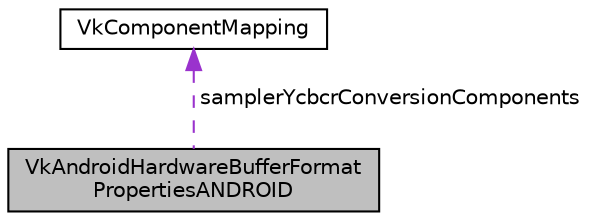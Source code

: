digraph "VkAndroidHardwareBufferFormatPropertiesANDROID"
{
 // LATEX_PDF_SIZE
  edge [fontname="Helvetica",fontsize="10",labelfontname="Helvetica",labelfontsize="10"];
  node [fontname="Helvetica",fontsize="10",shape=record];
  Node1 [label="VkAndroidHardwareBufferFormat\lPropertiesANDROID",height=0.2,width=0.4,color="black", fillcolor="grey75", style="filled", fontcolor="black",tooltip=" "];
  Node2 -> Node1 [dir="back",color="darkorchid3",fontsize="10",style="dashed",label=" samplerYcbcrConversionComponents" ,fontname="Helvetica"];
  Node2 [label="VkComponentMapping",height=0.2,width=0.4,color="black", fillcolor="white", style="filled",URL="$d2/da3/structVkComponentMapping.html",tooltip=" "];
}
